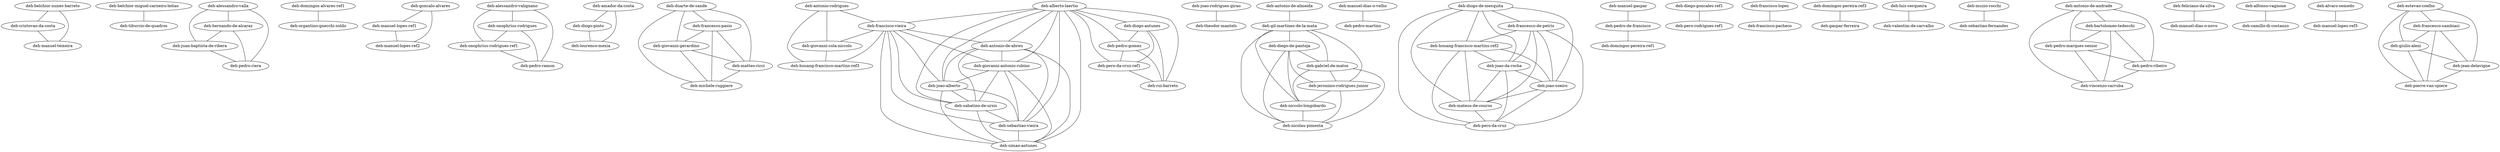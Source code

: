 strict graph  {
"deh-belchior-nunes-barreto";
"deh-cristovao-da-costa";
"deh-manuel-teixeira";
"deh-belchior-miguel-carneiro-leitao";
"deh-tiburcio-de-quadros";
"deh-alessandro-valla";
"deh-hernando-de-alcaraz";
"deh-juan-baptista-de-ribera";
"deh-pedro-riera";
"deh-domingos-alvares-ref1";
"deh-organtino-gnecchi-soldo";
"deh-goncalo-alvares";
"deh-manuel-lopes-ref1";
"deh-manuel-lopes-ref2";
"deh-alessandro-valignano";
"deh-onophrius-rodrigues";
"deh-onophrius-rodrigues-ref1";
"deh-pedro-ramon";
"deh-amador-da-costa";
"deh-diogo-pinto";
"deh-lourenco-mexia";
"deh-duarte-de-sande";
"deh-francesco-pasio";
"deh-giovanni-gerardino";
"deh-matteo-ricci";
"deh-michele-ruggiere";
"deh-alberto-laertio";
"deh-diogo-antunes";
"deh-pedro-gomez";
"deh-pero-da-cruz-ref1";
"deh-rui-barreto";
"deh-antonio-rodrigues";
"deh-francisco-vieira";
"deh-giovanni-cola-niccolo";
"deh-houang-francisco-martins-ref3";
"deh-joao-rodrigues-girao";
"deh-theodor-mantels";
"deh-antonio-de-almeida";
"deh-gil-martinez-de-la-mata";
"deh-manuel-dias-o-velho";
"deh-pedro-martins";
"deh-diogo-de-mesquita";
"deh-francesco-de-petris";
"deh-houang-francisco-martins-ref2";
"deh-joao-da-rocha";
"deh-joao-soeiro";
"deh-mateus-de-couros";
"deh-pero-da-cruz";
"deh-manuel-gaspar";
"deh-pedro-de-francisco";
"deh-diego-goncales-ref1";
"deh-pero-rodrigues-ref1";
"deh-francisco-lopes";
"deh-francisco-pacheco";
"deh-domingos-pereira-ref3";
"deh-gaspar-ferreira";
"deh-luis-cerqueira";
"deh-valentim-de-carvalho";
"deh-diego-de-pantoja";
"deh-gabriel-de-matos";
"deh-jeronimo-rodrigues-junior";
"deh-niccolo-longobardo";
"deh-nicolau-pimenta";
"deh-muzio-rocchi";
"deh-sebastiao-fernandes";
"deh-antonio-de-andrade";
"deh-bartolomeo-tedeschi";
"deh-pedro-marques-senior";
"deh-pedro-ribeiro";
"deh-vincenzo-carruba";
"deh-feliciano-da-silva";
"deh-manuel-dias-o-novo";
"deh-antonio-de-abreu";
"deh-giovanni-antonio-rubino";
"deh-joao-alberto";
"deh-sabatino-de-ursis";
"deh-sebastiao-vieira";
"deh-simao-antunes";
"deh-alfonso-vagnone";
"deh-camillo-di-costanzo";
"deh-alvaro-semedo";
"deh-manuel-lopes-ref3";
"deh-estevao-coelho";
"deh-francesco-sambiasi";
"deh-giulio-aleni";
"deh-jean-delavigne";
"deh-pierre-van-spiere";
"deh-domingos-pereira-ref1";
"deh-belchior-nunes-barreto" -- "deh-cristovao-da-costa"  [date=15510310];
"deh-belchior-nunes-barreto" -- "deh-manuel-teixeira"  [date=15510310];
"deh-cristovao-da-costa" -- "deh-manuel-teixeira"  [date=15510310];
"deh-belchior-miguel-carneiro-leitao" -- "deh-tiburcio-de-quadros"  [date=15550401];
"deh-alessandro-valla" -- "deh-hernando-de-alcaraz"  [date=15650325];
"deh-alessandro-valla" -- "deh-juan-baptista-de-ribera"  [date=15650325];
"deh-alessandro-valla" -- "deh-pedro-riera"  [date=15650325];
"deh-hernando-de-alcaraz" -- "deh-juan-baptista-de-ribera"  [date=15650325];
"deh-hernando-de-alcaraz" -- "deh-pedro-riera"  [date=15650325];
"deh-juan-baptista-de-ribera" -- "deh-pedro-riera"  [date=15650325];
"deh-domingos-alvares-ref1" -- "deh-organtino-gnecchi-soldo"  [date=15670317];
"deh-goncalo-alvares" -- "deh-manuel-lopes-ref1"  [date=15680407];
"deh-goncalo-alvares" -- "deh-manuel-lopes-ref2"  [date=15680407];
"deh-manuel-lopes-ref1" -- "deh-manuel-lopes-ref2"  [date=15680407];
"deh-alessandro-valignano" -- "deh-onophrius-rodrigues"  [date=15740321];
"deh-alessandro-valignano" -- "deh-onophrius-rodrigues-ref1"  [date=15740321];
"deh-alessandro-valignano" -- "deh-pedro-ramon"  [date=15740321];
"deh-onophrius-rodrigues" -- "deh-onophrius-rodrigues-ref1"  [date=15740321];
"deh-onophrius-rodrigues" -- "deh-pedro-ramon"  [date=15740321];
"deh-onophrius-rodrigues-ref1" -- "deh-pedro-ramon"  [date=15740321];
"deh-amador-da-costa" -- "deh-diogo-pinto"  [date=15760307];
"deh-amador-da-costa" -- "deh-lourenco-mexia"  [date=15760307];
"deh-diogo-pinto" -- "deh-lourenco-mexia"  [date=15760307];
"deh-duarte-de-sande" -- "deh-francesco-pasio"  [date=15780324];
"deh-duarte-de-sande" -- "deh-giovanni-gerardino"  [date=15780324];
"deh-duarte-de-sande" -- "deh-matteo-ricci"  [date=15780324];
"deh-duarte-de-sande" -- "deh-michele-ruggiere"  [date=15780324];
"deh-francesco-pasio" -- "deh-giovanni-gerardino"  [date=15780324];
"deh-francesco-pasio" -- "deh-matteo-ricci"  [date=15780324];
"deh-francesco-pasio" -- "deh-michele-ruggiere"  [date=15780324];
"deh-giovanni-gerardino" -- "deh-matteo-ricci"  [date=15780324];
"deh-giovanni-gerardino" -- "deh-michele-ruggiere"  [date=15780324];
"deh-matteo-ricci" -- "deh-michele-ruggiere"  [date=15780324];
"deh-alberto-laertio" -- "deh-diogo-antunes"  [date=15790404];
"deh-alberto-laertio" -- "deh-pedro-gomez"  [date=15790404];
"deh-alberto-laertio" -- "deh-pero-da-cruz-ref1"  [date=15790404];
"deh-alberto-laertio" -- "deh-rui-barreto"  [date=15790404];
"deh-alberto-laertio" -- "deh-antonio-de-abreu"  [date=16020325];
"deh-alberto-laertio" -- "deh-francisco-vieira"  [date=16020325];
"deh-alberto-laertio" -- "deh-giovanni-antonio-rubino"  [date=16020325];
"deh-alberto-laertio" -- "deh-joao-alberto"  [date=16020325];
"deh-alberto-laertio" -- "deh-sabatino-de-ursis"  [date=16020325];
"deh-alberto-laertio" -- "deh-sebastiao-vieira"  [date=16020325];
"deh-alberto-laertio" -- "deh-simao-antunes"  [date=16020325];
"deh-diogo-antunes" -- "deh-pedro-gomez"  [date=15790404];
"deh-diogo-antunes" -- "deh-pero-da-cruz-ref1"  [date=15790404];
"deh-diogo-antunes" -- "deh-rui-barreto"  [date=15790404];
"deh-pedro-gomez" -- "deh-pero-da-cruz-ref1"  [date=15790404];
"deh-pedro-gomez" -- "deh-rui-barreto"  [date=15790404];
"deh-pero-da-cruz-ref1" -- "deh-rui-barreto"  [date=15790404];
"deh-antonio-rodrigues" -- "deh-francisco-vieira"  [date=15810408];
"deh-antonio-rodrigues" -- "deh-giovanni-cola-niccolo"  [date=15810408];
"deh-antonio-rodrigues" -- "deh-houang-francisco-martins-ref3"  [date=15810408];
"deh-francisco-vieira" -- "deh-giovanni-cola-niccolo"  [date=15810408];
"deh-francisco-vieira" -- "deh-houang-francisco-martins-ref3"  [date=15810408];
"deh-francisco-vieira" -- "deh-antonio-de-abreu"  [date=16020325];
"deh-francisco-vieira" -- "deh-giovanni-antonio-rubino"  [date=16020325];
"deh-francisco-vieira" -- "deh-joao-alberto"  [date=16020325];
"deh-francisco-vieira" -- "deh-sabatino-de-ursis"  [date=16020325];
"deh-francisco-vieira" -- "deh-sebastiao-vieira"  [date=16020325];
"deh-francisco-vieira" -- "deh-simao-antunes"  [date=16020325];
"deh-giovanni-cola-niccolo" -- "deh-houang-francisco-martins-ref3"  [date=15810408];
"deh-joao-rodrigues-girao" -- "deh-theodor-mantels"  [date=15830408];
"deh-antonio-de-almeida" -- "deh-gil-martinez-de-la-mata"  [date=15840410];
"deh-gil-martinez-de-la-mata" -- "deh-diego-de-pantoja"  [date=15960410];
"deh-gil-martinez-de-la-mata" -- "deh-gabriel-de-matos"  [date=15960410];
"deh-gil-martinez-de-la-mata" -- "deh-jeronimo-rodrigues-junior"  [date=15960410];
"deh-gil-martinez-de-la-mata" -- "deh-niccolo-longobardo"  [date=15960410];
"deh-gil-martinez-de-la-mata" -- "deh-nicolau-pimenta"  [date=15960410];
"deh-manuel-dias-o-velho" -- "deh-pedro-martins"  [date=15850413];
"deh-diogo-de-mesquita" -- "deh-francesco-de-petris"  [date=15860411];
"deh-diogo-de-mesquita" -- "deh-houang-francisco-martins-ref2"  [date=15860411];
"deh-diogo-de-mesquita" -- "deh-joao-da-rocha"  [date=15860411];
"deh-diogo-de-mesquita" -- "deh-joao-soeiro"  [date=15860411];
"deh-diogo-de-mesquita" -- "deh-mateus-de-couros"  [date=15860411];
"deh-diogo-de-mesquita" -- "deh-pero-da-cruz"  [date=15860411];
"deh-francesco-de-petris" -- "deh-houang-francisco-martins-ref2"  [date=15860411];
"deh-francesco-de-petris" -- "deh-joao-da-rocha"  [date=15860411];
"deh-francesco-de-petris" -- "deh-joao-soeiro"  [date=15860411];
"deh-francesco-de-petris" -- "deh-mateus-de-couros"  [date=15860411];
"deh-francesco-de-petris" -- "deh-pero-da-cruz"  [date=15860411];
"deh-houang-francisco-martins-ref2" -- "deh-joao-da-rocha"  [date=15860411];
"deh-houang-francisco-martins-ref2" -- "deh-joao-soeiro"  [date=15860411];
"deh-houang-francisco-martins-ref2" -- "deh-mateus-de-couros"  [date=15860411];
"deh-houang-francisco-martins-ref2" -- "deh-pero-da-cruz"  [date=15860411];
"deh-joao-da-rocha" -- "deh-joao-soeiro"  [date=15860411];
"deh-joao-da-rocha" -- "deh-mateus-de-couros"  [date=15860411];
"deh-joao-da-rocha" -- "deh-pero-da-cruz"  [date=15860411];
"deh-joao-soeiro" -- "deh-mateus-de-couros"  [date=15860411];
"deh-joao-soeiro" -- "deh-pero-da-cruz"  [date=15860411];
"deh-mateus-de-couros" -- "deh-pero-da-cruz"  [date=15860411];
"deh-manuel-gaspar" -- "deh-pedro-de-francisco"  [date=15890404];
"deh-pedro-de-francisco" -- "deh-domingos-pereira-ref1"  [date=16110320];
"deh-diego-goncales-ref1" -- "deh-pero-rodrigues-ref1"  [date=15910404];
"deh-francisco-lopes" -- "deh-francisco-pacheco"  [date=15920407];
"deh-domingos-pereira-ref3" -- "deh-gaspar-ferreira"  [date=15930404];
"deh-luis-cerqueira" -- "deh-valentim-de-carvalho"  [date=15940330];
"deh-diego-de-pantoja" -- "deh-gabriel-de-matos"  [date=15960410];
"deh-diego-de-pantoja" -- "deh-jeronimo-rodrigues-junior"  [date=15960410];
"deh-diego-de-pantoja" -- "deh-niccolo-longobardo"  [date=15960410];
"deh-diego-de-pantoja" -- "deh-nicolau-pimenta"  [date=15960410];
"deh-gabriel-de-matos" -- "deh-jeronimo-rodrigues-junior"  [date=15960410];
"deh-gabriel-de-matos" -- "deh-niccolo-longobardo"  [date=15960410];
"deh-gabriel-de-matos" -- "deh-nicolau-pimenta"  [date=15960410];
"deh-jeronimo-rodrigues-junior" -- "deh-niccolo-longobardo"  [date=15960410];
"deh-jeronimo-rodrigues-junior" -- "deh-nicolau-pimenta"  [date=15960410];
"deh-niccolo-longobardo" -- "deh-nicolau-pimenta"  [date=15960410];
"deh-muzio-rocchi" -- "deh-sebastiao-fernandes"  [date=15970405];
"deh-antonio-de-andrade" -- "deh-bartolomeo-tedeschi"  [date=16000404];
"deh-antonio-de-andrade" -- "deh-pedro-marques-senior"  [date=16000404];
"deh-antonio-de-andrade" -- "deh-pedro-ribeiro"  [date=16000404];
"deh-antonio-de-andrade" -- "deh-vincenzo-carruba"  [date=16000404];
"deh-bartolomeo-tedeschi" -- "deh-pedro-marques-senior"  [date=16000404];
"deh-bartolomeo-tedeschi" -- "deh-pedro-ribeiro"  [date=16000404];
"deh-bartolomeo-tedeschi" -- "deh-vincenzo-carruba"  [date=16000404];
"deh-pedro-marques-senior" -- "deh-pedro-ribeiro"  [date=16000404];
"deh-pedro-marques-senior" -- "deh-vincenzo-carruba"  [date=16000404];
"deh-pedro-ribeiro" -- "deh-vincenzo-carruba"  [date=16000404];
"deh-feliciano-da-silva" -- "deh-manuel-dias-o-novo"  [date=16010411];
"deh-antonio-de-abreu" -- "deh-giovanni-antonio-rubino"  [date=16020325];
"deh-antonio-de-abreu" -- "deh-joao-alberto"  [date=16020325];
"deh-antonio-de-abreu" -- "deh-sabatino-de-ursis"  [date=16020325];
"deh-antonio-de-abreu" -- "deh-sebastiao-vieira"  [date=16020325];
"deh-antonio-de-abreu" -- "deh-simao-antunes"  [date=16020325];
"deh-giovanni-antonio-rubino" -- "deh-joao-alberto"  [date=16020325];
"deh-giovanni-antonio-rubino" -- "deh-sabatino-de-ursis"  [date=16020325];
"deh-giovanni-antonio-rubino" -- "deh-sebastiao-vieira"  [date=16020325];
"deh-giovanni-antonio-rubino" -- "deh-simao-antunes"  [date=16020325];
"deh-joao-alberto" -- "deh-sabatino-de-ursis"  [date=16020325];
"deh-joao-alberto" -- "deh-sebastiao-vieira"  [date=16020325];
"deh-joao-alberto" -- "deh-simao-antunes"  [date=16020325];
"deh-sabatino-de-ursis" -- "deh-sebastiao-vieira"  [date=16020325];
"deh-sabatino-de-ursis" -- "deh-simao-antunes"  [date=16020325];
"deh-sebastiao-vieira" -- "deh-simao-antunes"  [date=16020325];
"deh-alfonso-vagnone" -- "deh-camillo-di-costanzo"  [date=16030409];
"deh-alvaro-semedo" -- "deh-manuel-lopes-ref3"  [date=16080329];
"deh-estevao-coelho" -- "deh-francesco-sambiasi"  [date=16090323];
"deh-estevao-coelho" -- "deh-giulio-aleni"  [date=16090323];
"deh-estevao-coelho" -- "deh-jean-delavigne"  [date=16090323];
"deh-estevao-coelho" -- "deh-pierre-van-spiere"  [date=16090323];
"deh-francesco-sambiasi" -- "deh-giulio-aleni"  [date=16090323];
"deh-francesco-sambiasi" -- "deh-jean-delavigne"  [date=16090323];
"deh-francesco-sambiasi" -- "deh-pierre-van-spiere"  [date=16090323];
"deh-giulio-aleni" -- "deh-jean-delavigne"  [date=16090323];
"deh-giulio-aleni" -- "deh-pierre-van-spiere"  [date=16090323];
"deh-jean-delavigne" -- "deh-pierre-van-spiere"  [date=16090323];
}
